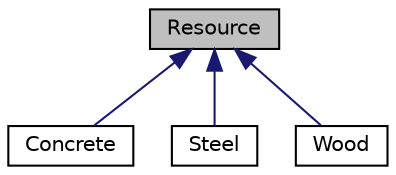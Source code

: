 digraph "Resource"
{
 // LATEX_PDF_SIZE
  edge [fontname="Helvetica",fontsize="10",labelfontname="Helvetica",labelfontsize="10"];
  node [fontname="Helvetica",fontsize="10",shape=record];
  Node1 [label="Resource",height=0.2,width=0.4,color="black", fillcolor="grey75", style="filled", fontcolor="black",tooltip=" "];
  Node1 -> Node2 [dir="back",color="midnightblue",fontsize="10",style="solid"];
  Node2 [label="Concrete",height=0.2,width=0.4,color="black", fillcolor="white", style="filled",URL="$classConcrete.html",tooltip=" "];
  Node1 -> Node3 [dir="back",color="midnightblue",fontsize="10",style="solid"];
  Node3 [label="Steel",height=0.2,width=0.4,color="black", fillcolor="white", style="filled",URL="$classSteel.html",tooltip=" "];
  Node1 -> Node4 [dir="back",color="midnightblue",fontsize="10",style="solid"];
  Node4 [label="Wood",height=0.2,width=0.4,color="black", fillcolor="white", style="filled",URL="$classWood.html",tooltip=" "];
}
